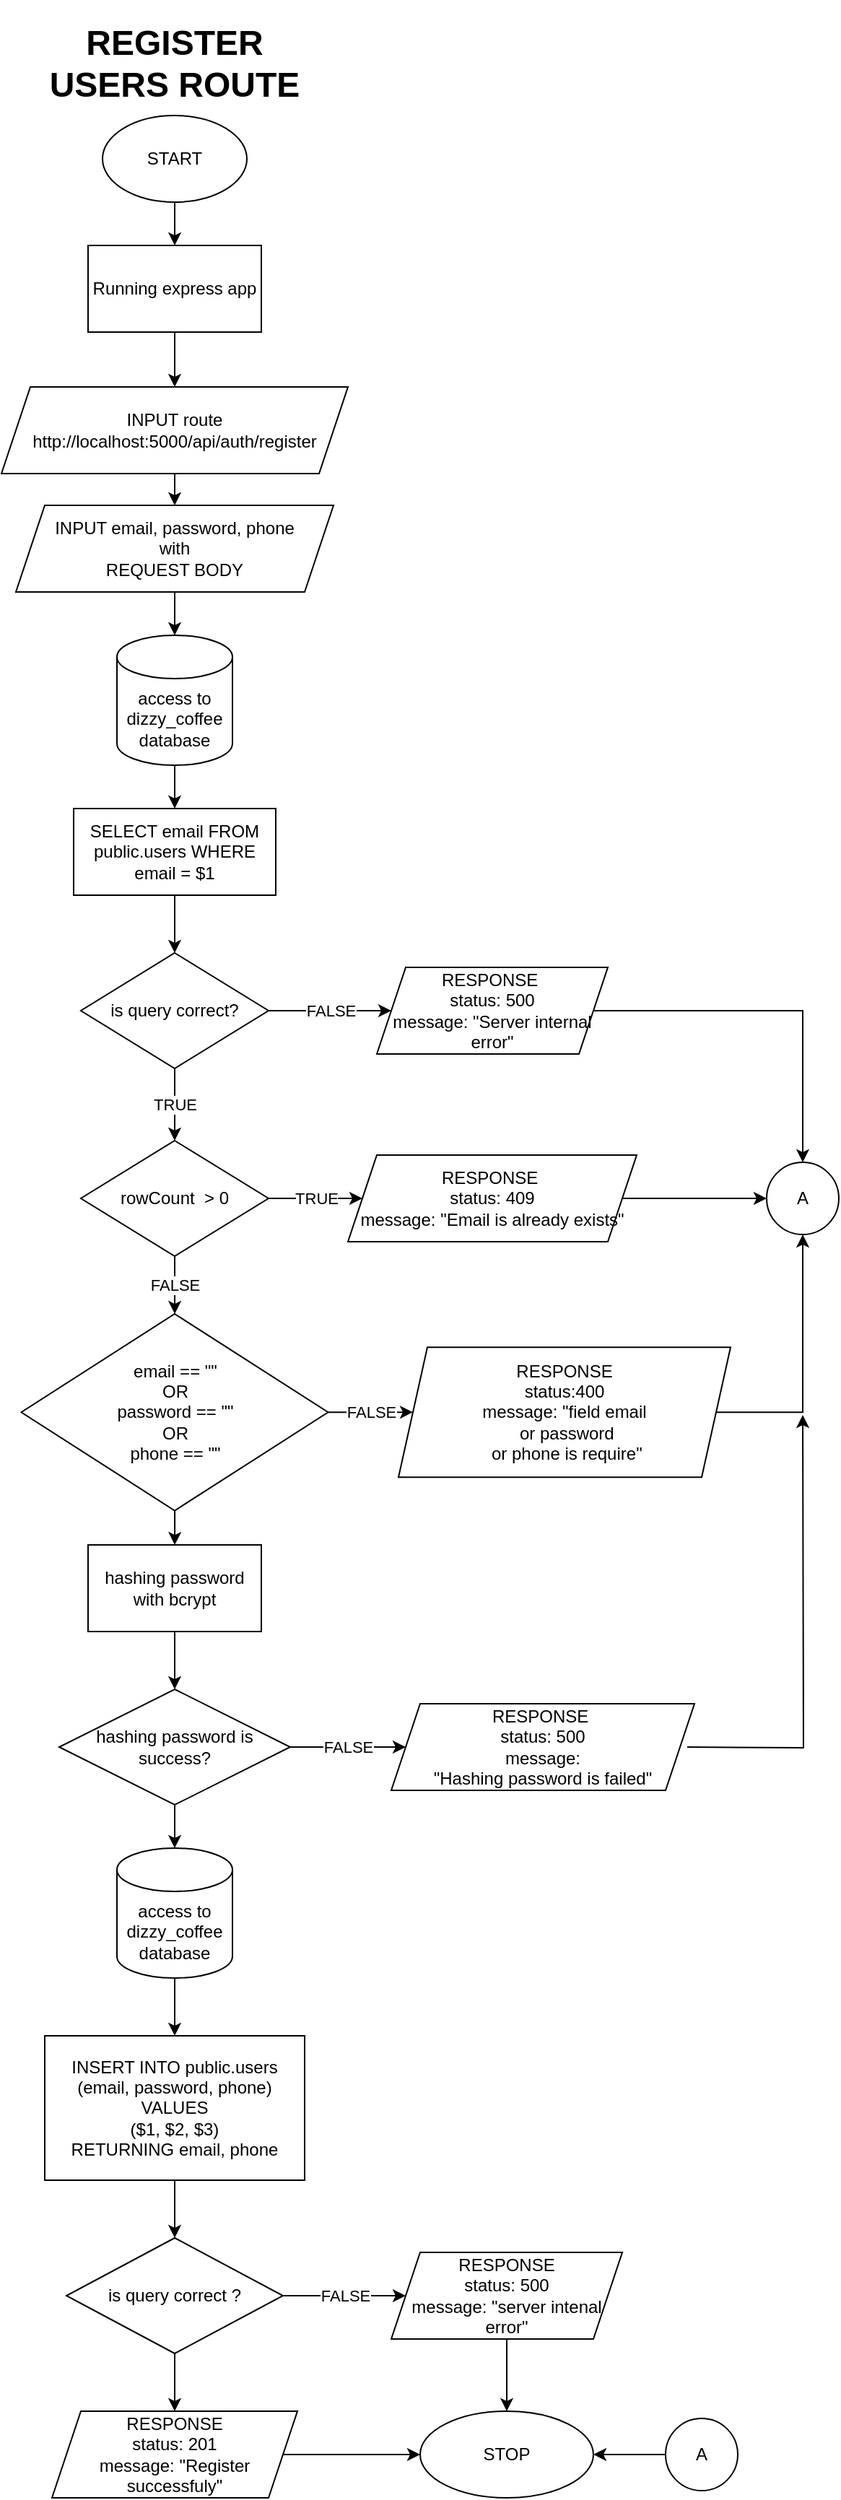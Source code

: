 <mxfile>
    <diagram id="fiNyn3sUhUGYPqvvuMMr" name="Page-1">
        <mxGraphModel dx="972" dy="516" grid="1" gridSize="10" guides="1" tooltips="1" connect="1" arrows="1" fold="1" page="1" pageScale="1" pageWidth="1169" pageHeight="827" math="0" shadow="0">
            <root>
                <mxCell id="0"/>
                <mxCell id="1" parent="0"/>
                <mxCell id="cLuFIFP1AD068deTDGgT-3" value="" style="edgeStyle=orthogonalEdgeStyle;rounded=0;orthogonalLoop=1;jettySize=auto;html=1;" parent="1" source="cLuFIFP1AD068deTDGgT-1" target="cLuFIFP1AD068deTDGgT-2" edge="1">
                    <mxGeometry relative="1" as="geometry"/>
                </mxCell>
                <mxCell id="cLuFIFP1AD068deTDGgT-1" value="START" style="ellipse;whiteSpace=wrap;html=1;" parent="1" vertex="1">
                    <mxGeometry x="380" y="90" width="100" height="60" as="geometry"/>
                </mxCell>
                <mxCell id="cLuFIFP1AD068deTDGgT-5" value="" style="edgeStyle=orthogonalEdgeStyle;rounded=0;orthogonalLoop=1;jettySize=auto;html=1;" parent="1" source="cLuFIFP1AD068deTDGgT-2" target="cLuFIFP1AD068deTDGgT-4" edge="1">
                    <mxGeometry relative="1" as="geometry"/>
                </mxCell>
                <mxCell id="cLuFIFP1AD068deTDGgT-2" value="Running express app" style="whiteSpace=wrap;html=1;" parent="1" vertex="1">
                    <mxGeometry x="370" y="180" width="120" height="60" as="geometry"/>
                </mxCell>
                <mxCell id="cLuFIFP1AD068deTDGgT-7" value="" style="edgeStyle=orthogonalEdgeStyle;rounded=0;orthogonalLoop=1;jettySize=auto;html=1;" parent="1" source="cLuFIFP1AD068deTDGgT-4" target="cLuFIFP1AD068deTDGgT-6" edge="1">
                    <mxGeometry relative="1" as="geometry"/>
                </mxCell>
                <mxCell id="cLuFIFP1AD068deTDGgT-4" value="INPUT route&lt;br&gt;http://localhost:5000/api/auth/register" style="shape=parallelogram;perimeter=parallelogramPerimeter;whiteSpace=wrap;html=1;fixedSize=1;" parent="1" vertex="1">
                    <mxGeometry x="310" y="278" width="240" height="60" as="geometry"/>
                </mxCell>
                <mxCell id="cLuFIFP1AD068deTDGgT-13" value="" style="edgeStyle=orthogonalEdgeStyle;rounded=0;orthogonalLoop=1;jettySize=auto;html=1;" parent="1" source="cLuFIFP1AD068deTDGgT-6" target="cLuFIFP1AD068deTDGgT-12" edge="1">
                    <mxGeometry relative="1" as="geometry"/>
                </mxCell>
                <mxCell id="cLuFIFP1AD068deTDGgT-6" value="INPUT email, password, phone&lt;br&gt;with&lt;br&gt;REQUEST BODY" style="shape=parallelogram;perimeter=parallelogramPerimeter;whiteSpace=wrap;html=1;fixedSize=1;" parent="1" vertex="1">
                    <mxGeometry x="320" y="360" width="220" height="60" as="geometry"/>
                </mxCell>
                <mxCell id="cLuFIFP1AD068deTDGgT-15" value="" style="edgeStyle=orthogonalEdgeStyle;rounded=0;orthogonalLoop=1;jettySize=auto;html=1;" parent="1" source="cLuFIFP1AD068deTDGgT-12" target="cLuFIFP1AD068deTDGgT-14" edge="1">
                    <mxGeometry relative="1" as="geometry"/>
                </mxCell>
                <mxCell id="cLuFIFP1AD068deTDGgT-12" value="access to dizzy_coffee&lt;br&gt;database" style="shape=cylinder3;whiteSpace=wrap;html=1;boundedLbl=1;backgroundOutline=1;size=15;" parent="1" vertex="1">
                    <mxGeometry x="390" y="450" width="80" height="90" as="geometry"/>
                </mxCell>
                <mxCell id="cLuFIFP1AD068deTDGgT-23" value="" style="edgeStyle=orthogonalEdgeStyle;rounded=0;orthogonalLoop=1;jettySize=auto;html=1;" parent="1" source="cLuFIFP1AD068deTDGgT-14" target="cLuFIFP1AD068deTDGgT-21" edge="1">
                    <mxGeometry relative="1" as="geometry"/>
                </mxCell>
                <mxCell id="cLuFIFP1AD068deTDGgT-14" value="SELECT email FROM public.users WHERE email = $1" style="whiteSpace=wrap;html=1;" parent="1" vertex="1">
                    <mxGeometry x="360" y="570" width="140" height="60" as="geometry"/>
                </mxCell>
                <mxCell id="cLuFIFP1AD068deTDGgT-16" value="TRUE" style="edgeStyle=orthogonalEdgeStyle;rounded=0;orthogonalLoop=1;jettySize=auto;html=1;" parent="1" source="cLuFIFP1AD068deTDGgT-17" target="cLuFIFP1AD068deTDGgT-18" edge="1">
                    <mxGeometry relative="1" as="geometry"/>
                </mxCell>
                <mxCell id="cLuFIFP1AD068deTDGgT-28" value="FALSE" style="edgeStyle=orthogonalEdgeStyle;rounded=0;orthogonalLoop=1;jettySize=auto;html=1;" parent="1" source="cLuFIFP1AD068deTDGgT-17" target="cLuFIFP1AD068deTDGgT-27" edge="1">
                    <mxGeometry relative="1" as="geometry"/>
                </mxCell>
                <mxCell id="cLuFIFP1AD068deTDGgT-17" value="rowCount&amp;nbsp; &amp;gt; 0" style="rhombus;whiteSpace=wrap;html=1;" parent="1" vertex="1">
                    <mxGeometry x="365" y="800" width="130" height="80" as="geometry"/>
                </mxCell>
                <mxCell id="cLuFIFP1AD068deTDGgT-45" value="" style="edgeStyle=orthogonalEdgeStyle;rounded=0;orthogonalLoop=1;jettySize=auto;html=1;" parent="1" source="cLuFIFP1AD068deTDGgT-18" target="cLuFIFP1AD068deTDGgT-44" edge="1">
                    <mxGeometry relative="1" as="geometry"/>
                </mxCell>
                <mxCell id="cLuFIFP1AD068deTDGgT-18" value="RESPONSE&amp;nbsp;&lt;br&gt;status: 409&lt;br&gt;message: &quot;Email is already exists&quot;" style="shape=parallelogram;perimeter=parallelogramPerimeter;whiteSpace=wrap;html=1;fixedSize=1;" parent="1" vertex="1">
                    <mxGeometry x="550" y="810" width="200" height="60" as="geometry"/>
                </mxCell>
                <mxCell id="cLuFIFP1AD068deTDGgT-20" value="FALSE" style="edgeStyle=orthogonalEdgeStyle;rounded=0;orthogonalLoop=1;jettySize=auto;html=1;" parent="1" source="cLuFIFP1AD068deTDGgT-21" target="cLuFIFP1AD068deTDGgT-22" edge="1">
                    <mxGeometry relative="1" as="geometry"/>
                </mxCell>
                <mxCell id="cLuFIFP1AD068deTDGgT-24" value="TRUE" style="edgeStyle=orthogonalEdgeStyle;rounded=0;orthogonalLoop=1;jettySize=auto;html=1;" parent="1" source="cLuFIFP1AD068deTDGgT-21" target="cLuFIFP1AD068deTDGgT-17" edge="1">
                    <mxGeometry relative="1" as="geometry"/>
                </mxCell>
                <mxCell id="cLuFIFP1AD068deTDGgT-21" value="is query correct?" style="rhombus;whiteSpace=wrap;html=1;" parent="1" vertex="1">
                    <mxGeometry x="365" y="670" width="130" height="80" as="geometry"/>
                </mxCell>
                <mxCell id="cLuFIFP1AD068deTDGgT-46" style="edgeStyle=orthogonalEdgeStyle;rounded=0;orthogonalLoop=1;jettySize=auto;html=1;entryX=0.5;entryY=0;entryDx=0;entryDy=0;" parent="1" source="cLuFIFP1AD068deTDGgT-22" target="cLuFIFP1AD068deTDGgT-44" edge="1">
                    <mxGeometry relative="1" as="geometry"/>
                </mxCell>
                <mxCell id="cLuFIFP1AD068deTDGgT-22" value="RESPONSE&amp;nbsp;&lt;br&gt;status: 500&lt;br&gt;message: &quot;Server internal error&quot;" style="shape=parallelogram;perimeter=parallelogramPerimeter;whiteSpace=wrap;html=1;fixedSize=1;" parent="1" vertex="1">
                    <mxGeometry x="570" y="680" width="160" height="60" as="geometry"/>
                </mxCell>
                <mxCell id="cLuFIFP1AD068deTDGgT-30" value="FALSE" style="edgeStyle=orthogonalEdgeStyle;rounded=0;orthogonalLoop=1;jettySize=auto;html=1;" parent="1" source="cLuFIFP1AD068deTDGgT-27" target="cLuFIFP1AD068deTDGgT-29" edge="1">
                    <mxGeometry relative="1" as="geometry"/>
                </mxCell>
                <mxCell id="cLuFIFP1AD068deTDGgT-55" value="" style="edgeStyle=orthogonalEdgeStyle;rounded=0;orthogonalLoop=1;jettySize=auto;html=1;" parent="1" source="cLuFIFP1AD068deTDGgT-27" target="cLuFIFP1AD068deTDGgT-54" edge="1">
                    <mxGeometry relative="1" as="geometry"/>
                </mxCell>
                <mxCell id="cLuFIFP1AD068deTDGgT-27" value="email == &quot;&quot;&lt;br&gt;OR&lt;br&gt;password == &quot;&quot;&lt;br&gt;OR&lt;br&gt;phone == &quot;&quot;" style="rhombus;whiteSpace=wrap;html=1;" parent="1" vertex="1">
                    <mxGeometry x="323.75" y="920" width="212.5" height="136.25" as="geometry"/>
                </mxCell>
                <mxCell id="cLuFIFP1AD068deTDGgT-47" style="edgeStyle=orthogonalEdgeStyle;rounded=0;orthogonalLoop=1;jettySize=auto;html=1;entryX=0.5;entryY=1;entryDx=0;entryDy=0;" parent="1" source="cLuFIFP1AD068deTDGgT-29" target="cLuFIFP1AD068deTDGgT-44" edge="1">
                    <mxGeometry relative="1" as="geometry"/>
                </mxCell>
                <mxCell id="cLuFIFP1AD068deTDGgT-29" value="RESPONSE&lt;br&gt;status:400&lt;br&gt;message: &quot;field email&lt;br&gt;&amp;nbsp;or password&lt;br&gt;&amp;nbsp;or phone is require&quot;" style="shape=parallelogram;perimeter=parallelogramPerimeter;whiteSpace=wrap;html=1;fixedSize=1;" parent="1" vertex="1">
                    <mxGeometry x="585" y="943.13" width="230" height="90" as="geometry"/>
                </mxCell>
                <mxCell id="cLuFIFP1AD068deTDGgT-44" value="A" style="ellipse;whiteSpace=wrap;html=1;aspect=fixed;" parent="1" vertex="1">
                    <mxGeometry x="840" y="815" width="50" height="50" as="geometry"/>
                </mxCell>
                <mxCell id="cLuFIFP1AD068deTDGgT-50" value="&lt;h1&gt;REGISTER USERS ROUTE&lt;/h1&gt;" style="text;html=1;strokeColor=none;fillColor=none;spacing=5;spacingTop=-20;whiteSpace=wrap;overflow=hidden;rounded=0;align=center;" parent="1" vertex="1">
                    <mxGeometry x="335" y="20" width="190" height="70" as="geometry"/>
                </mxCell>
                <mxCell id="cLuFIFP1AD068deTDGgT-57" value="" style="edgeStyle=orthogonalEdgeStyle;rounded=0;orthogonalLoop=1;jettySize=auto;html=1;" parent="1" source="cLuFIFP1AD068deTDGgT-54" target="cLuFIFP1AD068deTDGgT-56" edge="1">
                    <mxGeometry relative="1" as="geometry"/>
                </mxCell>
                <mxCell id="cLuFIFP1AD068deTDGgT-54" value="hashing password with bcrypt" style="whiteSpace=wrap;html=1;" parent="1" vertex="1">
                    <mxGeometry x="370" y="1080.005" width="120" height="60" as="geometry"/>
                </mxCell>
                <mxCell id="cLuFIFP1AD068deTDGgT-59" value="FALSE" style="edgeStyle=orthogonalEdgeStyle;rounded=0;orthogonalLoop=1;jettySize=auto;html=1;" parent="1" source="cLuFIFP1AD068deTDGgT-56" target="cLuFIFP1AD068deTDGgT-58" edge="1">
                    <mxGeometry relative="1" as="geometry"/>
                </mxCell>
                <mxCell id="cLuFIFP1AD068deTDGgT-62" value="" style="edgeStyle=orthogonalEdgeStyle;rounded=0;orthogonalLoop=1;jettySize=auto;html=1;" parent="1" source="cLuFIFP1AD068deTDGgT-56" target="cLuFIFP1AD068deTDGgT-61" edge="1">
                    <mxGeometry relative="1" as="geometry"/>
                </mxCell>
                <mxCell id="cLuFIFP1AD068deTDGgT-56" value="hashing password is success?" style="rhombus;whiteSpace=wrap;html=1;" parent="1" vertex="1">
                    <mxGeometry x="350" y="1180" width="160" height="80" as="geometry"/>
                </mxCell>
                <mxCell id="cLuFIFP1AD068deTDGgT-60" style="edgeStyle=orthogonalEdgeStyle;rounded=0;orthogonalLoop=1;jettySize=auto;html=1;" parent="1" edge="1">
                    <mxGeometry relative="1" as="geometry">
                        <mxPoint x="865" y="990" as="targetPoint"/>
                        <mxPoint x="785" y="1220" as="sourcePoint"/>
                    </mxGeometry>
                </mxCell>
                <mxCell id="cLuFIFP1AD068deTDGgT-58" value="RESPONSE&amp;nbsp;&lt;br&gt;status: 500&lt;br&gt;message: &lt;br&gt;&quot;Hashing password is failed&quot;" style="shape=parallelogram;perimeter=parallelogramPerimeter;whiteSpace=wrap;html=1;fixedSize=1;" parent="1" vertex="1">
                    <mxGeometry x="580" y="1190" width="210" height="60" as="geometry"/>
                </mxCell>
                <mxCell id="cLuFIFP1AD068deTDGgT-64" value="" style="edgeStyle=orthogonalEdgeStyle;rounded=0;orthogonalLoop=1;jettySize=auto;html=1;" parent="1" source="cLuFIFP1AD068deTDGgT-61" target="cLuFIFP1AD068deTDGgT-63" edge="1">
                    <mxGeometry relative="1" as="geometry"/>
                </mxCell>
                <mxCell id="cLuFIFP1AD068deTDGgT-61" value="access to dizzy_coffee&lt;br&gt;database" style="shape=cylinder3;whiteSpace=wrap;html=1;boundedLbl=1;backgroundOutline=1;size=15;" parent="1" vertex="1">
                    <mxGeometry x="390" y="1290" width="80" height="90" as="geometry"/>
                </mxCell>
                <mxCell id="cLuFIFP1AD068deTDGgT-66" value="" style="edgeStyle=orthogonalEdgeStyle;rounded=0;orthogonalLoop=1;jettySize=auto;html=1;" parent="1" source="cLuFIFP1AD068deTDGgT-63" target="cLuFIFP1AD068deTDGgT-65" edge="1">
                    <mxGeometry relative="1" as="geometry"/>
                </mxCell>
                <mxCell id="cLuFIFP1AD068deTDGgT-63" value="INSERT INTO public.users&lt;br&gt;(email, password, phone)&lt;br&gt;VALUES&lt;br&gt;($1, $2, $3)&lt;br&gt;RETURNING email, phone" style="whiteSpace=wrap;html=1;" parent="1" vertex="1">
                    <mxGeometry x="340" y="1420" width="180" height="100" as="geometry"/>
                </mxCell>
                <mxCell id="cLuFIFP1AD068deTDGgT-68" value="FALSE" style="edgeStyle=orthogonalEdgeStyle;rounded=0;orthogonalLoop=1;jettySize=auto;html=1;" parent="1" source="cLuFIFP1AD068deTDGgT-65" target="cLuFIFP1AD068deTDGgT-67" edge="1">
                    <mxGeometry relative="1" as="geometry"/>
                </mxCell>
                <mxCell id="cLuFIFP1AD068deTDGgT-70" value="" style="edgeStyle=orthogonalEdgeStyle;rounded=0;orthogonalLoop=1;jettySize=auto;html=1;" parent="1" source="cLuFIFP1AD068deTDGgT-65" target="cLuFIFP1AD068deTDGgT-69" edge="1">
                    <mxGeometry relative="1" as="geometry"/>
                </mxCell>
                <mxCell id="cLuFIFP1AD068deTDGgT-65" value="is query correct ?" style="rhombus;whiteSpace=wrap;html=1;" parent="1" vertex="1">
                    <mxGeometry x="355" y="1560" width="150" height="80" as="geometry"/>
                </mxCell>
                <mxCell id="cLuFIFP1AD068deTDGgT-73" value="" style="edgeStyle=orthogonalEdgeStyle;rounded=0;orthogonalLoop=1;jettySize=auto;html=1;" parent="1" source="cLuFIFP1AD068deTDGgT-67" target="cLuFIFP1AD068deTDGgT-71" edge="1">
                    <mxGeometry relative="1" as="geometry"/>
                </mxCell>
                <mxCell id="cLuFIFP1AD068deTDGgT-67" value="RESPONSE&lt;br&gt;status: 500&lt;br&gt;message: &quot;server intenal error&quot;" style="shape=parallelogram;perimeter=parallelogramPerimeter;whiteSpace=wrap;html=1;fixedSize=1;" parent="1" vertex="1">
                    <mxGeometry x="580" y="1570" width="160" height="60" as="geometry"/>
                </mxCell>
                <mxCell id="cLuFIFP1AD068deTDGgT-72" value="" style="edgeStyle=orthogonalEdgeStyle;rounded=0;orthogonalLoop=1;jettySize=auto;html=1;" parent="1" source="cLuFIFP1AD068deTDGgT-69" target="cLuFIFP1AD068deTDGgT-71" edge="1">
                    <mxGeometry relative="1" as="geometry"/>
                </mxCell>
                <mxCell id="cLuFIFP1AD068deTDGgT-69" value="RESPONSE&lt;br&gt;status: 201&lt;br&gt;message: &quot;Register successfuly&quot;" style="shape=parallelogram;perimeter=parallelogramPerimeter;whiteSpace=wrap;html=1;fixedSize=1;" parent="1" vertex="1">
                    <mxGeometry x="345" y="1680" width="170" height="60" as="geometry"/>
                </mxCell>
                <mxCell id="cLuFIFP1AD068deTDGgT-71" value="STOP" style="ellipse;whiteSpace=wrap;html=1;" parent="1" vertex="1">
                    <mxGeometry x="600" y="1680" width="120" height="60" as="geometry"/>
                </mxCell>
                <mxCell id="cLuFIFP1AD068deTDGgT-75" value="" style="edgeStyle=orthogonalEdgeStyle;rounded=0;orthogonalLoop=1;jettySize=auto;html=1;" parent="1" source="cLuFIFP1AD068deTDGgT-74" target="cLuFIFP1AD068deTDGgT-71" edge="1">
                    <mxGeometry relative="1" as="geometry"/>
                </mxCell>
                <mxCell id="cLuFIFP1AD068deTDGgT-74" value="A" style="ellipse;whiteSpace=wrap;html=1;aspect=fixed;" parent="1" vertex="1">
                    <mxGeometry x="770" y="1685" width="50" height="50" as="geometry"/>
                </mxCell>
            </root>
        </mxGraphModel>
    </diagram>
</mxfile>